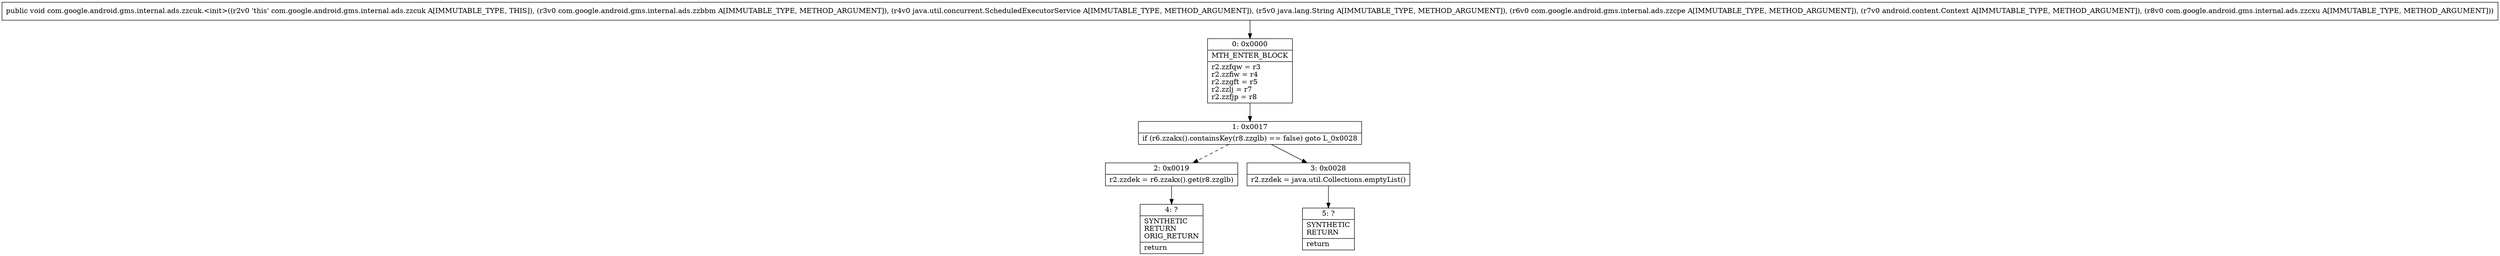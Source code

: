 digraph "CFG forcom.google.android.gms.internal.ads.zzcuk.\<init\>(Lcom\/google\/android\/gms\/internal\/ads\/zzbbm;Ljava\/util\/concurrent\/ScheduledExecutorService;Ljava\/lang\/String;Lcom\/google\/android\/gms\/internal\/ads\/zzcpe;Landroid\/content\/Context;Lcom\/google\/android\/gms\/internal\/ads\/zzcxu;)V" {
Node_0 [shape=record,label="{0\:\ 0x0000|MTH_ENTER_BLOCK\l|r2.zzfqw = r3\lr2.zzfiw = r4\lr2.zzgft = r5\lr2.zzlj = r7\lr2.zzfjp = r8\l}"];
Node_1 [shape=record,label="{1\:\ 0x0017|if (r6.zzakx().containsKey(r8.zzglb) == false) goto L_0x0028\l}"];
Node_2 [shape=record,label="{2\:\ 0x0019|r2.zzdek = r6.zzakx().get(r8.zzglb)\l}"];
Node_3 [shape=record,label="{3\:\ 0x0028|r2.zzdek = java.util.Collections.emptyList()\l}"];
Node_4 [shape=record,label="{4\:\ ?|SYNTHETIC\lRETURN\lORIG_RETURN\l|return\l}"];
Node_5 [shape=record,label="{5\:\ ?|SYNTHETIC\lRETURN\l|return\l}"];
MethodNode[shape=record,label="{public void com.google.android.gms.internal.ads.zzcuk.\<init\>((r2v0 'this' com.google.android.gms.internal.ads.zzcuk A[IMMUTABLE_TYPE, THIS]), (r3v0 com.google.android.gms.internal.ads.zzbbm A[IMMUTABLE_TYPE, METHOD_ARGUMENT]), (r4v0 java.util.concurrent.ScheduledExecutorService A[IMMUTABLE_TYPE, METHOD_ARGUMENT]), (r5v0 java.lang.String A[IMMUTABLE_TYPE, METHOD_ARGUMENT]), (r6v0 com.google.android.gms.internal.ads.zzcpe A[IMMUTABLE_TYPE, METHOD_ARGUMENT]), (r7v0 android.content.Context A[IMMUTABLE_TYPE, METHOD_ARGUMENT]), (r8v0 com.google.android.gms.internal.ads.zzcxu A[IMMUTABLE_TYPE, METHOD_ARGUMENT])) }"];
MethodNode -> Node_0;
Node_0 -> Node_1;
Node_1 -> Node_2[style=dashed];
Node_1 -> Node_3;
Node_2 -> Node_4;
Node_3 -> Node_5;
}

